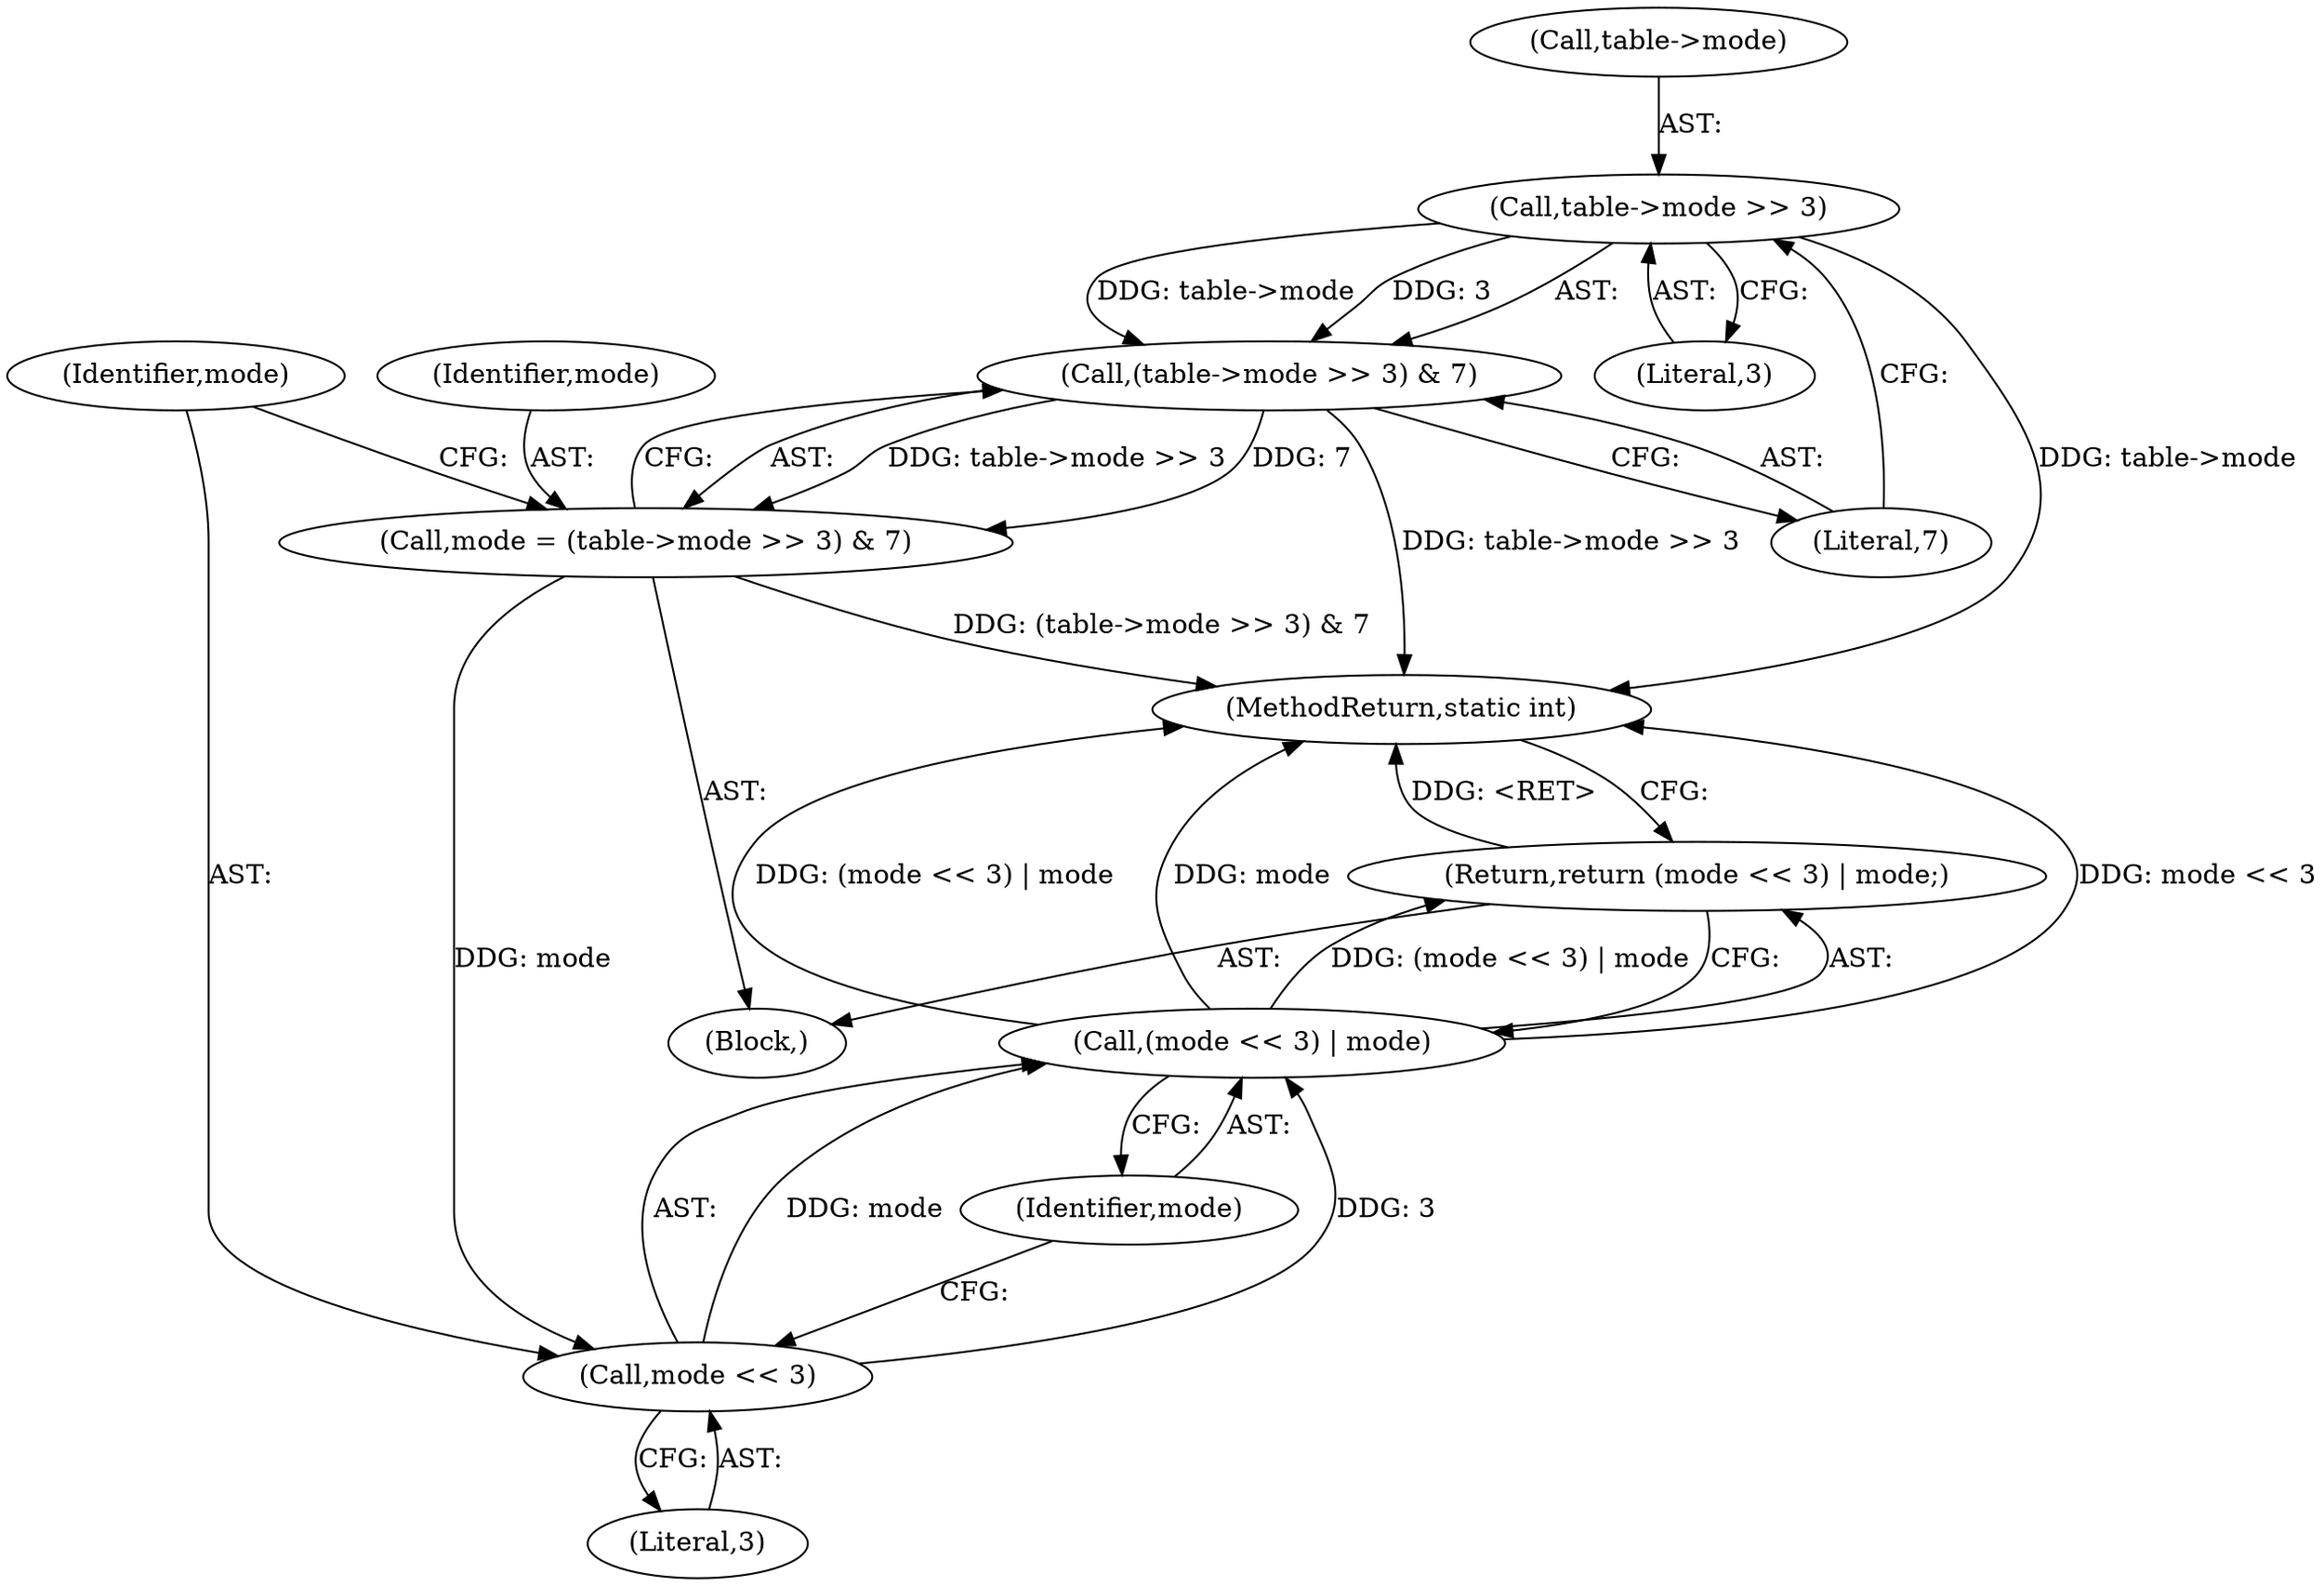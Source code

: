 digraph "0_linux_2433c8f094a008895e66f25bd1773cdb01c91d01@pointer" {
"1000162" [label="(Call,table->mode >> 3)"];
"1000161" [label="(Call,(table->mode >> 3) & 7)"];
"1000159" [label="(Call,mode = (table->mode >> 3) & 7)"];
"1000170" [label="(Call,mode << 3)"];
"1000169" [label="(Call,(mode << 3) | mode)"];
"1000168" [label="(Return,return (mode << 3) | mode;)"];
"1000162" [label="(Call,table->mode >> 3)"];
"1000157" [label="(Block,)"];
"1000171" [label="(Identifier,mode)"];
"1000168" [label="(Return,return (mode << 3) | mode;)"];
"1000166" [label="(Literal,3)"];
"1000160" [label="(Identifier,mode)"];
"1000178" [label="(MethodReturn,static int)"];
"1000167" [label="(Literal,7)"];
"1000159" [label="(Call,mode = (table->mode >> 3) & 7)"];
"1000170" [label="(Call,mode << 3)"];
"1000172" [label="(Literal,3)"];
"1000169" [label="(Call,(mode << 3) | mode)"];
"1000173" [label="(Identifier,mode)"];
"1000161" [label="(Call,(table->mode >> 3) & 7)"];
"1000163" [label="(Call,table->mode)"];
"1000162" -> "1000161"  [label="AST: "];
"1000162" -> "1000166"  [label="CFG: "];
"1000163" -> "1000162"  [label="AST: "];
"1000166" -> "1000162"  [label="AST: "];
"1000167" -> "1000162"  [label="CFG: "];
"1000162" -> "1000178"  [label="DDG: table->mode"];
"1000162" -> "1000161"  [label="DDG: table->mode"];
"1000162" -> "1000161"  [label="DDG: 3"];
"1000161" -> "1000159"  [label="AST: "];
"1000161" -> "1000167"  [label="CFG: "];
"1000167" -> "1000161"  [label="AST: "];
"1000159" -> "1000161"  [label="CFG: "];
"1000161" -> "1000178"  [label="DDG: table->mode >> 3"];
"1000161" -> "1000159"  [label="DDG: table->mode >> 3"];
"1000161" -> "1000159"  [label="DDG: 7"];
"1000159" -> "1000157"  [label="AST: "];
"1000160" -> "1000159"  [label="AST: "];
"1000171" -> "1000159"  [label="CFG: "];
"1000159" -> "1000178"  [label="DDG: (table->mode >> 3) & 7"];
"1000159" -> "1000170"  [label="DDG: mode"];
"1000170" -> "1000169"  [label="AST: "];
"1000170" -> "1000172"  [label="CFG: "];
"1000171" -> "1000170"  [label="AST: "];
"1000172" -> "1000170"  [label="AST: "];
"1000173" -> "1000170"  [label="CFG: "];
"1000170" -> "1000169"  [label="DDG: mode"];
"1000170" -> "1000169"  [label="DDG: 3"];
"1000169" -> "1000168"  [label="AST: "];
"1000169" -> "1000173"  [label="CFG: "];
"1000173" -> "1000169"  [label="AST: "];
"1000168" -> "1000169"  [label="CFG: "];
"1000169" -> "1000178"  [label="DDG: (mode << 3) | mode"];
"1000169" -> "1000178"  [label="DDG: mode"];
"1000169" -> "1000178"  [label="DDG: mode << 3"];
"1000169" -> "1000168"  [label="DDG: (mode << 3) | mode"];
"1000168" -> "1000157"  [label="AST: "];
"1000178" -> "1000168"  [label="CFG: "];
"1000168" -> "1000178"  [label="DDG: <RET>"];
}
